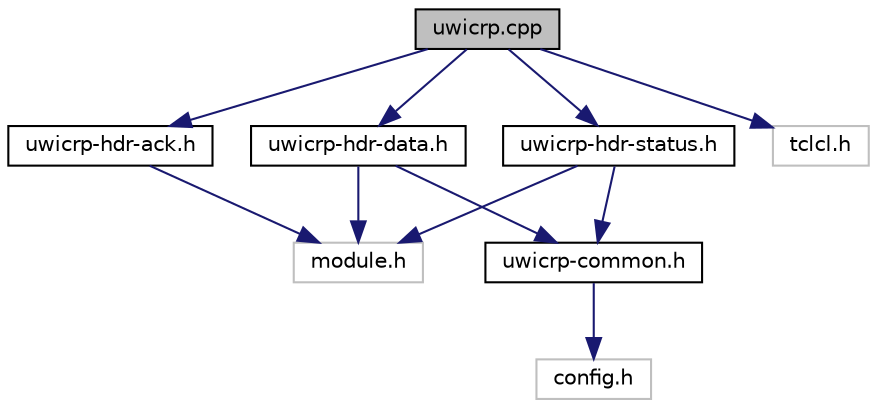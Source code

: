 digraph "uwicrp.cpp"
{
 // LATEX_PDF_SIZE
  edge [fontname="Helvetica",fontsize="10",labelfontname="Helvetica",labelfontsize="10"];
  node [fontname="Helvetica",fontsize="10",shape=record];
  Node1 [label="uwicrp.cpp",height=0.2,width=0.4,color="black", fillcolor="grey75", style="filled", fontcolor="black",tooltip="Packets' class implementation."];
  Node1 -> Node2 [color="midnightblue",fontsize="10",style="solid",fontname="Helvetica"];
  Node2 [label="uwicrp-hdr-ack.h",height=0.2,width=0.4,color="black", fillcolor="white", style="filled",URL="$uwicrp-hdr-ack_8h.html",tooltip="Provides the Ack Messages header description."];
  Node2 -> Node3 [color="midnightblue",fontsize="10",style="solid",fontname="Helvetica"];
  Node3 [label="module.h",height=0.2,width=0.4,color="grey75", fillcolor="white", style="filled",tooltip=" "];
  Node1 -> Node4 [color="midnightblue",fontsize="10",style="solid",fontname="Helvetica"];
  Node4 [label="uwicrp-hdr-data.h",height=0.2,width=0.4,color="black", fillcolor="white", style="filled",URL="$uwicrp-hdr-data_8h.html",tooltip="Provides the Data Messages header description."];
  Node4 -> Node5 [color="midnightblue",fontsize="10",style="solid",fontname="Helvetica"];
  Node5 [label="uwicrp-common.h",height=0.2,width=0.4,color="black", fillcolor="white", style="filled",URL="$uwicrp-common_8h.html",tooltip="Common structures and definition used by UWICRP."];
  Node5 -> Node6 [color="midnightblue",fontsize="10",style="solid",fontname="Helvetica"];
  Node6 [label="config.h",height=0.2,width=0.4,color="grey75", fillcolor="white", style="filled",tooltip=" "];
  Node4 -> Node3 [color="midnightblue",fontsize="10",style="solid",fontname="Helvetica"];
  Node1 -> Node7 [color="midnightblue",fontsize="10",style="solid",fontname="Helvetica"];
  Node7 [label="uwicrp-hdr-status.h",height=0.2,width=0.4,color="black", fillcolor="white", style="filled",URL="$uwicrp-hdr-status_8h.html",tooltip="Provides the Status Messages header description."];
  Node7 -> Node5 [color="midnightblue",fontsize="10",style="solid",fontname="Helvetica"];
  Node7 -> Node3 [color="midnightblue",fontsize="10",style="solid",fontname="Helvetica"];
  Node1 -> Node8 [color="midnightblue",fontsize="10",style="solid",fontname="Helvetica"];
  Node8 [label="tclcl.h",height=0.2,width=0.4,color="grey75", fillcolor="white", style="filled",tooltip=" "];
}
